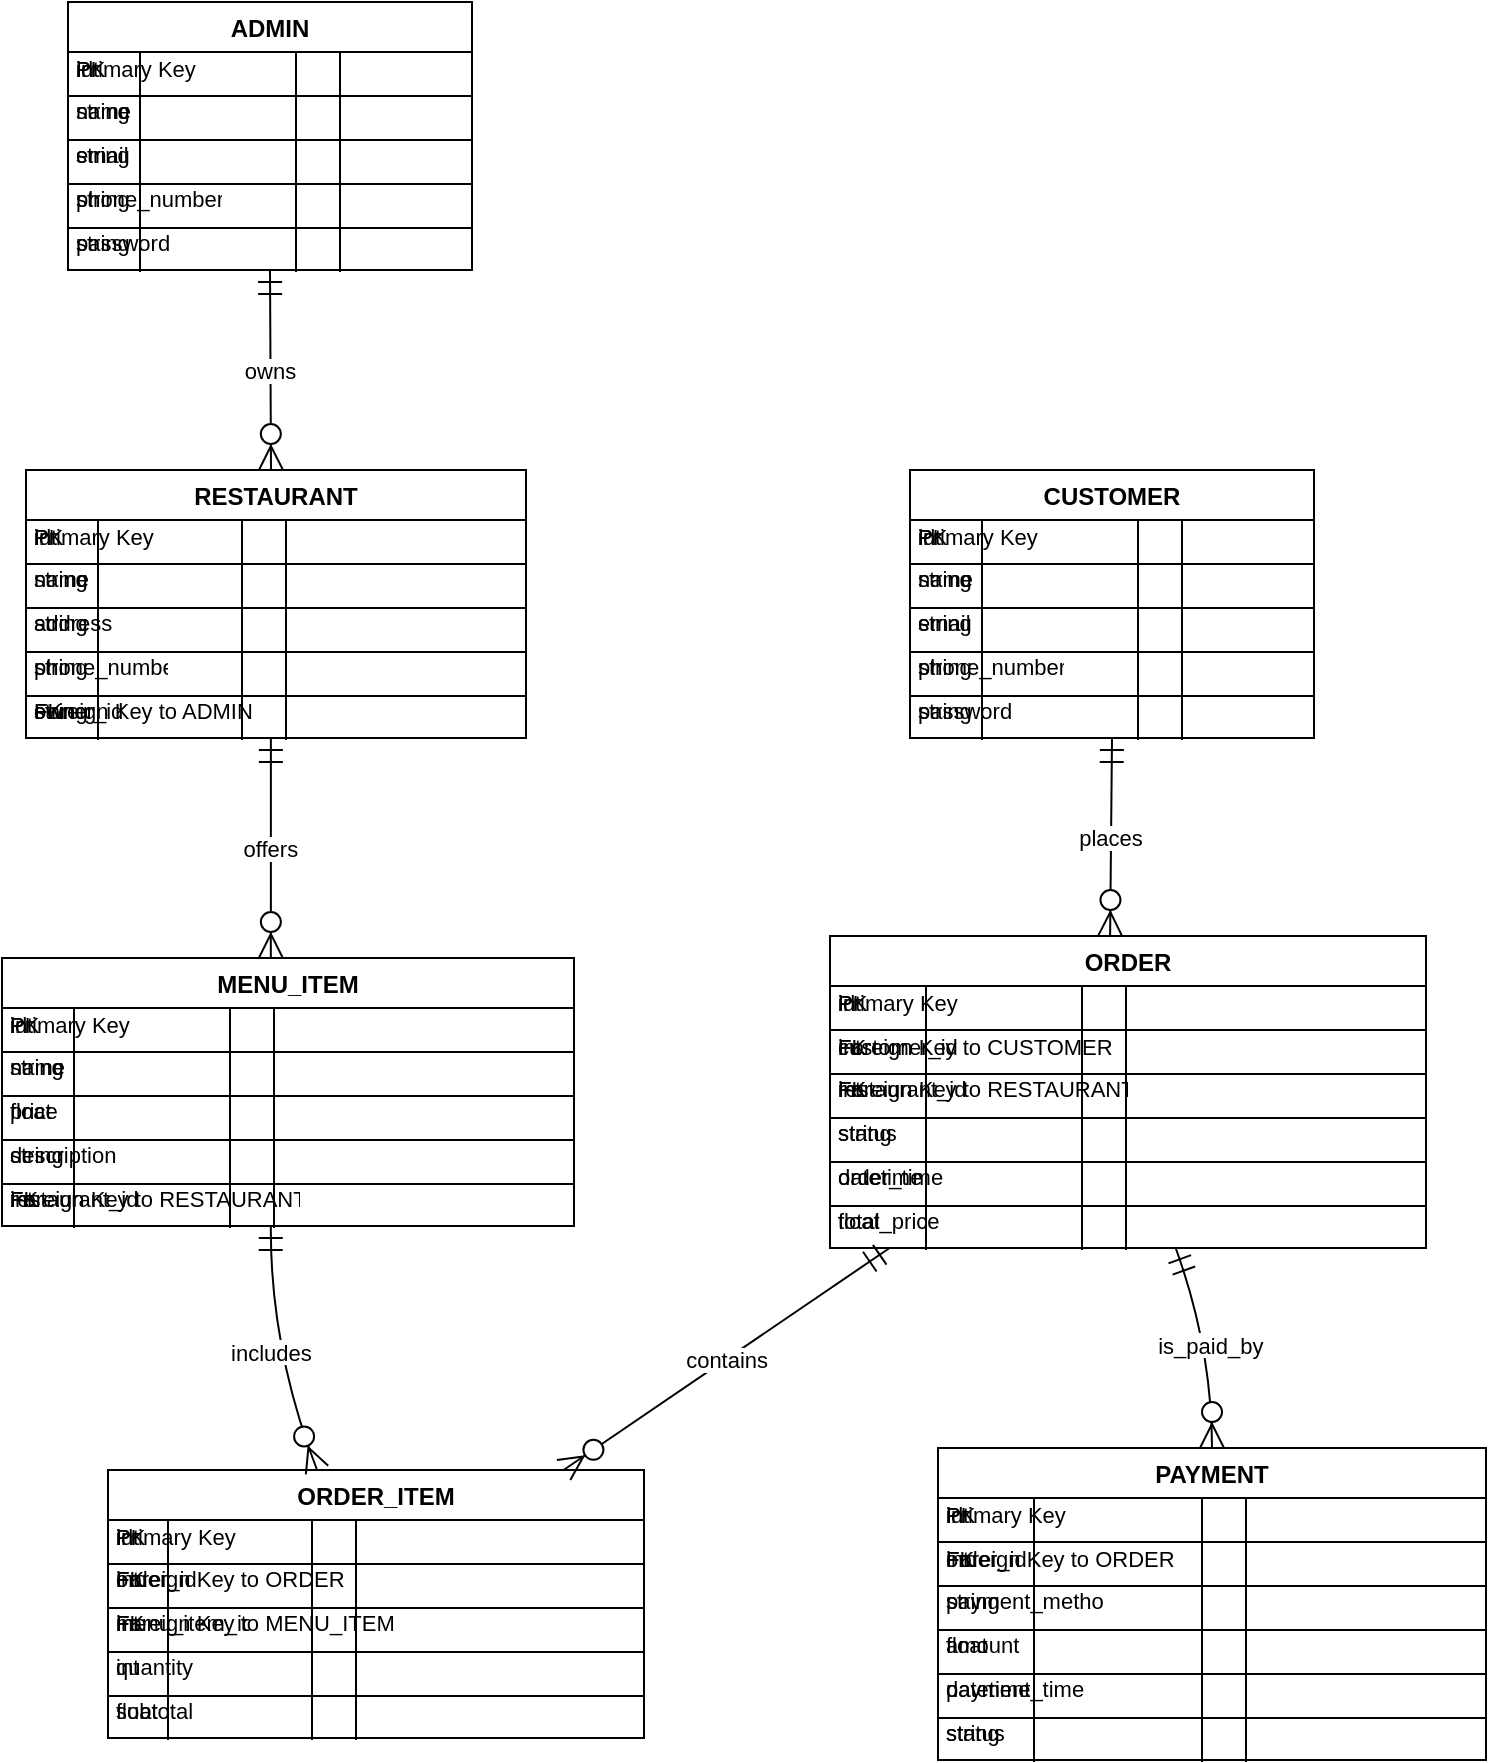 <mxfile version="26.2.14">
  <diagram name="Page-1" id="RTVuRdwf5m8hiYAIX6lu">
    <mxGraphModel>
      <root>
        <mxCell id="0" />
        <mxCell id="1" parent="0" />
        <mxCell id="2" value="CUSTOMER" style="shape=table;startSize=25;container=1;collapsible=0;childLayout=tableLayout;fixedRows=1;rowLines=1;fontStyle=1;align=center;resizeLast=1;" vertex="1" parent="1">
          <mxGeometry x="474" y="254" width="202" height="134" as="geometry" />
        </mxCell>
        <mxCell id="3" style="shape=tableRow;horizontal=0;startSize=0;swimlaneHead=0;swimlaneBody=0;fillColor=none;collapsible=0;dropTarget=0;points=[[0,0.5],[1,0.5]];portConstraint=eastwest;top=0;left=0;right=0;bottom=0;" vertex="1" parent="2">
          <mxGeometry y="22" width="202" height="22" as="geometry" />
        </mxCell>
        <mxCell id="4" value="int" style="shape=partialRectangle;connectable=0;fillColor=none;top=0;left=0;bottom=0;right=0;align=left;spacingLeft=2;overflow=hidden;fontSize=11;" vertex="1" parent="3">
          <mxGeometry width="36" height="22" as="geometry" />
        </mxCell>
        <mxCell id="5" value="id" style="shape=partialRectangle;connectable=0;fillColor=none;top=0;left=0;bottom=0;right=0;align=left;spacingLeft=2;overflow=hidden;fontSize=11;" vertex="1" parent="3">
          <mxGeometry width="78" height="22" as="geometry" />
        </mxCell>
        <mxCell id="6" value="PK" style="shape=partialRectangle;connectable=0;fillColor=none;top=0;left=0;bottom=0;right=0;align=left;spacingLeft=2;overflow=hidden;fontSize=11;" vertex="1" parent="3">
          <mxGeometry width="22" height="22" as="geometry" />
        </mxCell>
        <mxCell id="7" value="Primary Key" style="shape=partialRectangle;connectable=0;fillColor=none;top=0;left=0;bottom=0;right=0;align=left;spacingLeft=2;overflow=hidden;fontSize=11;" vertex="1" parent="3">
          <mxGeometry width="66" height="22" as="geometry" />
        </mxCell>
        <mxCell id="8" style="shape=tableRow;horizontal=0;startSize=0;swimlaneHead=0;swimlaneBody=0;fillColor=none;collapsible=0;dropTarget=0;points=[[0,0.5],[1,0.5]];portConstraint=eastwest;top=0;left=0;right=0;bottom=0;" vertex="1" parent="2">
          <mxGeometry y="43" width="202" height="22" as="geometry" />
        </mxCell>
        <mxCell id="9" value="string" style="shape=partialRectangle;connectable=0;fillColor=none;top=0;left=0;bottom=0;right=0;align=left;spacingLeft=2;overflow=hidden;fontSize=11;" vertex="1" parent="8">
          <mxGeometry width="36" height="22" as="geometry" />
        </mxCell>
        <mxCell id="10" value="name" style="shape=partialRectangle;connectable=0;fillColor=none;top=0;left=0;bottom=0;right=0;align=left;spacingLeft=2;overflow=hidden;fontSize=11;" vertex="1" parent="8">
          <mxGeometry width="78" height="22" as="geometry" />
        </mxCell>
        <mxCell id="11" value="" style="shape=partialRectangle;connectable=0;fillColor=none;top=0;left=0;bottom=0;right=0;align=left;spacingLeft=2;overflow=hidden;fontSize=11;" vertex="1" parent="8">
          <mxGeometry width="22" height="22" as="geometry" />
        </mxCell>
        <mxCell id="12" value="" style="shape=partialRectangle;connectable=0;fillColor=none;top=0;left=0;bottom=0;right=0;align=left;spacingLeft=2;overflow=hidden;fontSize=11;" vertex="1" parent="8">
          <mxGeometry width="66" height="22" as="geometry" />
        </mxCell>
        <mxCell id="13" style="shape=tableRow;horizontal=0;startSize=0;swimlaneHead=0;swimlaneBody=0;fillColor=none;collapsible=0;dropTarget=0;points=[[0,0.5],[1,0.5]];portConstraint=eastwest;top=0;left=0;right=0;bottom=0;" vertex="1" parent="2">
          <mxGeometry y="65" width="202" height="22" as="geometry" />
        </mxCell>
        <mxCell id="14" value="string" style="shape=partialRectangle;connectable=0;fillColor=none;top=0;left=0;bottom=0;right=0;align=left;spacingLeft=2;overflow=hidden;fontSize=11;" vertex="1" parent="13">
          <mxGeometry width="36" height="22" as="geometry" />
        </mxCell>
        <mxCell id="15" value="email" style="shape=partialRectangle;connectable=0;fillColor=none;top=0;left=0;bottom=0;right=0;align=left;spacingLeft=2;overflow=hidden;fontSize=11;" vertex="1" parent="13">
          <mxGeometry width="78" height="22" as="geometry" />
        </mxCell>
        <mxCell id="16" value="" style="shape=partialRectangle;connectable=0;fillColor=none;top=0;left=0;bottom=0;right=0;align=left;spacingLeft=2;overflow=hidden;fontSize=11;" vertex="1" parent="13">
          <mxGeometry width="22" height="22" as="geometry" />
        </mxCell>
        <mxCell id="17" value="" style="shape=partialRectangle;connectable=0;fillColor=none;top=0;left=0;bottom=0;right=0;align=left;spacingLeft=2;overflow=hidden;fontSize=11;" vertex="1" parent="13">
          <mxGeometry width="66" height="22" as="geometry" />
        </mxCell>
        <mxCell id="18" style="shape=tableRow;horizontal=0;startSize=0;swimlaneHead=0;swimlaneBody=0;fillColor=none;collapsible=0;dropTarget=0;points=[[0,0.5],[1,0.5]];portConstraint=eastwest;top=0;left=0;right=0;bottom=0;" vertex="1" parent="2">
          <mxGeometry y="87" width="202" height="22" as="geometry" />
        </mxCell>
        <mxCell id="19" value="string" style="shape=partialRectangle;connectable=0;fillColor=none;top=0;left=0;bottom=0;right=0;align=left;spacingLeft=2;overflow=hidden;fontSize=11;" vertex="1" parent="18">
          <mxGeometry width="36" height="22" as="geometry" />
        </mxCell>
        <mxCell id="20" value="phone_number" style="shape=partialRectangle;connectable=0;fillColor=none;top=0;left=0;bottom=0;right=0;align=left;spacingLeft=2;overflow=hidden;fontSize=11;" vertex="1" parent="18">
          <mxGeometry width="78" height="22" as="geometry" />
        </mxCell>
        <mxCell id="21" value="" style="shape=partialRectangle;connectable=0;fillColor=none;top=0;left=0;bottom=0;right=0;align=left;spacingLeft=2;overflow=hidden;fontSize=11;" vertex="1" parent="18">
          <mxGeometry width="22" height="22" as="geometry" />
        </mxCell>
        <mxCell id="22" value="" style="shape=partialRectangle;connectable=0;fillColor=none;top=0;left=0;bottom=0;right=0;align=left;spacingLeft=2;overflow=hidden;fontSize=11;" vertex="1" parent="18">
          <mxGeometry width="66" height="22" as="geometry" />
        </mxCell>
        <mxCell id="23" style="shape=tableRow;horizontal=0;startSize=0;swimlaneHead=0;swimlaneBody=0;fillColor=none;collapsible=0;dropTarget=0;points=[[0,0.5],[1,0.5]];portConstraint=eastwest;top=0;left=0;right=0;bottom=0;" vertex="1" parent="2">
          <mxGeometry y="109" width="202" height="22" as="geometry" />
        </mxCell>
        <mxCell id="24" value="string" style="shape=partialRectangle;connectable=0;fillColor=none;top=0;left=0;bottom=0;right=0;align=left;spacingLeft=2;overflow=hidden;fontSize=11;" vertex="1" parent="23">
          <mxGeometry width="36" height="22" as="geometry" />
        </mxCell>
        <mxCell id="25" value="password" style="shape=partialRectangle;connectable=0;fillColor=none;top=0;left=0;bottom=0;right=0;align=left;spacingLeft=2;overflow=hidden;fontSize=11;" vertex="1" parent="23">
          <mxGeometry width="78" height="22" as="geometry" />
        </mxCell>
        <mxCell id="26" value="" style="shape=partialRectangle;connectable=0;fillColor=none;top=0;left=0;bottom=0;right=0;align=left;spacingLeft=2;overflow=hidden;fontSize=11;" vertex="1" parent="23">
          <mxGeometry width="22" height="22" as="geometry" />
        </mxCell>
        <mxCell id="27" value="" style="shape=partialRectangle;connectable=0;fillColor=none;top=0;left=0;bottom=0;right=0;align=left;spacingLeft=2;overflow=hidden;fontSize=11;" vertex="1" parent="23">
          <mxGeometry width="66" height="22" as="geometry" />
        </mxCell>
        <mxCell id="28" value="ADMIN" style="shape=table;startSize=25;container=1;collapsible=0;childLayout=tableLayout;fixedRows=1;rowLines=1;fontStyle=1;align=center;resizeLast=1;" vertex="1" parent="1">
          <mxGeometry x="53" y="20" width="202" height="134" as="geometry" />
        </mxCell>
        <mxCell id="29" style="shape=tableRow;horizontal=0;startSize=0;swimlaneHead=0;swimlaneBody=0;fillColor=none;collapsible=0;dropTarget=0;points=[[0,0.5],[1,0.5]];portConstraint=eastwest;top=0;left=0;right=0;bottom=0;" vertex="1" parent="28">
          <mxGeometry y="22" width="202" height="22" as="geometry" />
        </mxCell>
        <mxCell id="30" value="int" style="shape=partialRectangle;connectable=0;fillColor=none;top=0;left=0;bottom=0;right=0;align=left;spacingLeft=2;overflow=hidden;fontSize=11;" vertex="1" parent="29">
          <mxGeometry width="36" height="22" as="geometry" />
        </mxCell>
        <mxCell id="31" value="id" style="shape=partialRectangle;connectable=0;fillColor=none;top=0;left=0;bottom=0;right=0;align=left;spacingLeft=2;overflow=hidden;fontSize=11;" vertex="1" parent="29">
          <mxGeometry width="78" height="22" as="geometry" />
        </mxCell>
        <mxCell id="32" value="PK" style="shape=partialRectangle;connectable=0;fillColor=none;top=0;left=0;bottom=0;right=0;align=left;spacingLeft=2;overflow=hidden;fontSize=11;" vertex="1" parent="29">
          <mxGeometry width="22" height="22" as="geometry" />
        </mxCell>
        <mxCell id="33" value="Primary Key" style="shape=partialRectangle;connectable=0;fillColor=none;top=0;left=0;bottom=0;right=0;align=left;spacingLeft=2;overflow=hidden;fontSize=11;" vertex="1" parent="29">
          <mxGeometry width="66" height="22" as="geometry" />
        </mxCell>
        <mxCell id="34" style="shape=tableRow;horizontal=0;startSize=0;swimlaneHead=0;swimlaneBody=0;fillColor=none;collapsible=0;dropTarget=0;points=[[0,0.5],[1,0.5]];portConstraint=eastwest;top=0;left=0;right=0;bottom=0;" vertex="1" parent="28">
          <mxGeometry y="43" width="202" height="22" as="geometry" />
        </mxCell>
        <mxCell id="35" value="string" style="shape=partialRectangle;connectable=0;fillColor=none;top=0;left=0;bottom=0;right=0;align=left;spacingLeft=2;overflow=hidden;fontSize=11;" vertex="1" parent="34">
          <mxGeometry width="36" height="22" as="geometry" />
        </mxCell>
        <mxCell id="36" value="name" style="shape=partialRectangle;connectable=0;fillColor=none;top=0;left=0;bottom=0;right=0;align=left;spacingLeft=2;overflow=hidden;fontSize=11;" vertex="1" parent="34">
          <mxGeometry width="78" height="22" as="geometry" />
        </mxCell>
        <mxCell id="37" value="" style="shape=partialRectangle;connectable=0;fillColor=none;top=0;left=0;bottom=0;right=0;align=left;spacingLeft=2;overflow=hidden;fontSize=11;" vertex="1" parent="34">
          <mxGeometry width="22" height="22" as="geometry" />
        </mxCell>
        <mxCell id="38" value="" style="shape=partialRectangle;connectable=0;fillColor=none;top=0;left=0;bottom=0;right=0;align=left;spacingLeft=2;overflow=hidden;fontSize=11;" vertex="1" parent="34">
          <mxGeometry width="66" height="22" as="geometry" />
        </mxCell>
        <mxCell id="39" style="shape=tableRow;horizontal=0;startSize=0;swimlaneHead=0;swimlaneBody=0;fillColor=none;collapsible=0;dropTarget=0;points=[[0,0.5],[1,0.5]];portConstraint=eastwest;top=0;left=0;right=0;bottom=0;" vertex="1" parent="28">
          <mxGeometry y="65" width="202" height="22" as="geometry" />
        </mxCell>
        <mxCell id="40" value="string" style="shape=partialRectangle;connectable=0;fillColor=none;top=0;left=0;bottom=0;right=0;align=left;spacingLeft=2;overflow=hidden;fontSize=11;" vertex="1" parent="39">
          <mxGeometry width="36" height="22" as="geometry" />
        </mxCell>
        <mxCell id="41" value="email" style="shape=partialRectangle;connectable=0;fillColor=none;top=0;left=0;bottom=0;right=0;align=left;spacingLeft=2;overflow=hidden;fontSize=11;" vertex="1" parent="39">
          <mxGeometry width="78" height="22" as="geometry" />
        </mxCell>
        <mxCell id="42" value="" style="shape=partialRectangle;connectable=0;fillColor=none;top=0;left=0;bottom=0;right=0;align=left;spacingLeft=2;overflow=hidden;fontSize=11;" vertex="1" parent="39">
          <mxGeometry width="22" height="22" as="geometry" />
        </mxCell>
        <mxCell id="43" value="" style="shape=partialRectangle;connectable=0;fillColor=none;top=0;left=0;bottom=0;right=0;align=left;spacingLeft=2;overflow=hidden;fontSize=11;" vertex="1" parent="39">
          <mxGeometry width="66" height="22" as="geometry" />
        </mxCell>
        <mxCell id="44" style="shape=tableRow;horizontal=0;startSize=0;swimlaneHead=0;swimlaneBody=0;fillColor=none;collapsible=0;dropTarget=0;points=[[0,0.5],[1,0.5]];portConstraint=eastwest;top=0;left=0;right=0;bottom=0;" vertex="1" parent="28">
          <mxGeometry y="87" width="202" height="22" as="geometry" />
        </mxCell>
        <mxCell id="45" value="string" style="shape=partialRectangle;connectable=0;fillColor=none;top=0;left=0;bottom=0;right=0;align=left;spacingLeft=2;overflow=hidden;fontSize=11;" vertex="1" parent="44">
          <mxGeometry width="36" height="22" as="geometry" />
        </mxCell>
        <mxCell id="46" value="phone_number" style="shape=partialRectangle;connectable=0;fillColor=none;top=0;left=0;bottom=0;right=0;align=left;spacingLeft=2;overflow=hidden;fontSize=11;" vertex="1" parent="44">
          <mxGeometry width="78" height="22" as="geometry" />
        </mxCell>
        <mxCell id="47" value="" style="shape=partialRectangle;connectable=0;fillColor=none;top=0;left=0;bottom=0;right=0;align=left;spacingLeft=2;overflow=hidden;fontSize=11;" vertex="1" parent="44">
          <mxGeometry width="22" height="22" as="geometry" />
        </mxCell>
        <mxCell id="48" value="" style="shape=partialRectangle;connectable=0;fillColor=none;top=0;left=0;bottom=0;right=0;align=left;spacingLeft=2;overflow=hidden;fontSize=11;" vertex="1" parent="44">
          <mxGeometry width="66" height="22" as="geometry" />
        </mxCell>
        <mxCell id="49" style="shape=tableRow;horizontal=0;startSize=0;swimlaneHead=0;swimlaneBody=0;fillColor=none;collapsible=0;dropTarget=0;points=[[0,0.5],[1,0.5]];portConstraint=eastwest;top=0;left=0;right=0;bottom=0;" vertex="1" parent="28">
          <mxGeometry y="109" width="202" height="22" as="geometry" />
        </mxCell>
        <mxCell id="50" value="string" style="shape=partialRectangle;connectable=0;fillColor=none;top=0;left=0;bottom=0;right=0;align=left;spacingLeft=2;overflow=hidden;fontSize=11;" vertex="1" parent="49">
          <mxGeometry width="36" height="22" as="geometry" />
        </mxCell>
        <mxCell id="51" value="password" style="shape=partialRectangle;connectable=0;fillColor=none;top=0;left=0;bottom=0;right=0;align=left;spacingLeft=2;overflow=hidden;fontSize=11;" vertex="1" parent="49">
          <mxGeometry width="78" height="22" as="geometry" />
        </mxCell>
        <mxCell id="52" value="" style="shape=partialRectangle;connectable=0;fillColor=none;top=0;left=0;bottom=0;right=0;align=left;spacingLeft=2;overflow=hidden;fontSize=11;" vertex="1" parent="49">
          <mxGeometry width="22" height="22" as="geometry" />
        </mxCell>
        <mxCell id="53" value="" style="shape=partialRectangle;connectable=0;fillColor=none;top=0;left=0;bottom=0;right=0;align=left;spacingLeft=2;overflow=hidden;fontSize=11;" vertex="1" parent="49">
          <mxGeometry width="66" height="22" as="geometry" />
        </mxCell>
        <mxCell id="54" value="RESTAURANT" style="shape=table;startSize=25;container=1;collapsible=0;childLayout=tableLayout;fixedRows=1;rowLines=1;fontStyle=1;align=center;resizeLast=1;" vertex="1" parent="1">
          <mxGeometry x="32" y="254" width="250" height="134" as="geometry" />
        </mxCell>
        <mxCell id="55" style="shape=tableRow;horizontal=0;startSize=0;swimlaneHead=0;swimlaneBody=0;fillColor=none;collapsible=0;dropTarget=0;points=[[0,0.5],[1,0.5]];portConstraint=eastwest;top=0;left=0;right=0;bottom=0;" vertex="1" parent="54">
          <mxGeometry y="22" width="244" height="22" as="geometry" />
        </mxCell>
        <mxCell id="56" value="int" style="shape=partialRectangle;connectable=0;fillColor=none;top=0;left=0;bottom=0;right=0;align=left;spacingLeft=2;overflow=hidden;fontSize=11;" vertex="1" parent="55">
          <mxGeometry width="36" height="22" as="geometry" />
        </mxCell>
        <mxCell id="57" value="id" style="shape=partialRectangle;connectable=0;fillColor=none;top=0;left=0;bottom=0;right=0;align=left;spacingLeft=2;overflow=hidden;fontSize=11;" vertex="1" parent="55">
          <mxGeometry width="72" height="22" as="geometry" />
        </mxCell>
        <mxCell id="58" value="PK" style="shape=partialRectangle;connectable=0;fillColor=none;top=0;left=0;bottom=0;right=0;align=left;spacingLeft=2;overflow=hidden;fontSize=11;" vertex="1" parent="55">
          <mxGeometry width="22" height="22" as="geometry" />
        </mxCell>
        <mxCell id="59" value="Primary Key" style="shape=partialRectangle;connectable=0;fillColor=none;top=0;left=0;bottom=0;right=0;align=left;spacingLeft=2;overflow=hidden;fontSize=11;" vertex="1" parent="55">
          <mxGeometry width="120" height="22" as="geometry" />
        </mxCell>
        <mxCell id="60" style="shape=tableRow;horizontal=0;startSize=0;swimlaneHead=0;swimlaneBody=0;fillColor=none;collapsible=0;dropTarget=0;points=[[0,0.5],[1,0.5]];portConstraint=eastwest;top=0;left=0;right=0;bottom=0;" vertex="1" parent="54">
          <mxGeometry y="43" width="244" height="22" as="geometry" />
        </mxCell>
        <mxCell id="61" value="string" style="shape=partialRectangle;connectable=0;fillColor=none;top=0;left=0;bottom=0;right=0;align=left;spacingLeft=2;overflow=hidden;fontSize=11;" vertex="1" parent="60">
          <mxGeometry width="36" height="22" as="geometry" />
        </mxCell>
        <mxCell id="62" value="name" style="shape=partialRectangle;connectable=0;fillColor=none;top=0;left=0;bottom=0;right=0;align=left;spacingLeft=2;overflow=hidden;fontSize=11;" vertex="1" parent="60">
          <mxGeometry width="72" height="22" as="geometry" />
        </mxCell>
        <mxCell id="63" value="" style="shape=partialRectangle;connectable=0;fillColor=none;top=0;left=0;bottom=0;right=0;align=left;spacingLeft=2;overflow=hidden;fontSize=11;" vertex="1" parent="60">
          <mxGeometry width="22" height="22" as="geometry" />
        </mxCell>
        <mxCell id="64" value="" style="shape=partialRectangle;connectable=0;fillColor=none;top=0;left=0;bottom=0;right=0;align=left;spacingLeft=2;overflow=hidden;fontSize=11;" vertex="1" parent="60">
          <mxGeometry width="120" height="22" as="geometry" />
        </mxCell>
        <mxCell id="65" style="shape=tableRow;horizontal=0;startSize=0;swimlaneHead=0;swimlaneBody=0;fillColor=none;collapsible=0;dropTarget=0;points=[[0,0.5],[1,0.5]];portConstraint=eastwest;top=0;left=0;right=0;bottom=0;" vertex="1" parent="54">
          <mxGeometry y="65" width="244" height="22" as="geometry" />
        </mxCell>
        <mxCell id="66" value="string" style="shape=partialRectangle;connectable=0;fillColor=none;top=0;left=0;bottom=0;right=0;align=left;spacingLeft=2;overflow=hidden;fontSize=11;" vertex="1" parent="65">
          <mxGeometry width="36" height="22" as="geometry" />
        </mxCell>
        <mxCell id="67" value="address" style="shape=partialRectangle;connectable=0;fillColor=none;top=0;left=0;bottom=0;right=0;align=left;spacingLeft=2;overflow=hidden;fontSize=11;" vertex="1" parent="65">
          <mxGeometry width="72" height="22" as="geometry" />
        </mxCell>
        <mxCell id="68" value="" style="shape=partialRectangle;connectable=0;fillColor=none;top=0;left=0;bottom=0;right=0;align=left;spacingLeft=2;overflow=hidden;fontSize=11;" vertex="1" parent="65">
          <mxGeometry width="22" height="22" as="geometry" />
        </mxCell>
        <mxCell id="69" value="" style="shape=partialRectangle;connectable=0;fillColor=none;top=0;left=0;bottom=0;right=0;align=left;spacingLeft=2;overflow=hidden;fontSize=11;" vertex="1" parent="65">
          <mxGeometry width="120" height="22" as="geometry" />
        </mxCell>
        <mxCell id="70" style="shape=tableRow;horizontal=0;startSize=0;swimlaneHead=0;swimlaneBody=0;fillColor=none;collapsible=0;dropTarget=0;points=[[0,0.5],[1,0.5]];portConstraint=eastwest;top=0;left=0;right=0;bottom=0;" vertex="1" parent="54">
          <mxGeometry y="87" width="244" height="22" as="geometry" />
        </mxCell>
        <mxCell id="71" value="string" style="shape=partialRectangle;connectable=0;fillColor=none;top=0;left=0;bottom=0;right=0;align=left;spacingLeft=2;overflow=hidden;fontSize=11;" vertex="1" parent="70">
          <mxGeometry width="36" height="22" as="geometry" />
        </mxCell>
        <mxCell id="72" value="phone_number" style="shape=partialRectangle;connectable=0;fillColor=none;top=0;left=0;bottom=0;right=0;align=left;spacingLeft=2;overflow=hidden;fontSize=11;" vertex="1" parent="70">
          <mxGeometry width="72" height="22" as="geometry" />
        </mxCell>
        <mxCell id="73" value="" style="shape=partialRectangle;connectable=0;fillColor=none;top=0;left=0;bottom=0;right=0;align=left;spacingLeft=2;overflow=hidden;fontSize=11;" vertex="1" parent="70">
          <mxGeometry width="22" height="22" as="geometry" />
        </mxCell>
        <mxCell id="74" value="" style="shape=partialRectangle;connectable=0;fillColor=none;top=0;left=0;bottom=0;right=0;align=left;spacingLeft=2;overflow=hidden;fontSize=11;" vertex="1" parent="70">
          <mxGeometry width="120" height="22" as="geometry" />
        </mxCell>
        <mxCell id="75" style="shape=tableRow;horizontal=0;startSize=0;swimlaneHead=0;swimlaneBody=0;fillColor=none;collapsible=0;dropTarget=0;points=[[0,0.5],[1,0.5]];portConstraint=eastwest;top=0;left=0;right=0;bottom=0;" vertex="1" parent="54">
          <mxGeometry y="109" width="244" height="22" as="geometry" />
        </mxCell>
        <mxCell id="76" value="string" style="shape=partialRectangle;connectable=0;fillColor=none;top=0;left=0;bottom=0;right=0;align=left;spacingLeft=2;overflow=hidden;fontSize=11;" vertex="1" parent="75">
          <mxGeometry width="36" height="22" as="geometry" />
        </mxCell>
        <mxCell id="77" value="owner_id" style="shape=partialRectangle;connectable=0;fillColor=none;top=0;left=0;bottom=0;right=0;align=left;spacingLeft=2;overflow=hidden;fontSize=11;" vertex="1" parent="75">
          <mxGeometry width="72" height="22" as="geometry" />
        </mxCell>
        <mxCell id="78" value="FK" style="shape=partialRectangle;connectable=0;fillColor=none;top=0;left=0;bottom=0;right=0;align=left;spacingLeft=2;overflow=hidden;fontSize=11;" vertex="1" parent="75">
          <mxGeometry width="22" height="22" as="geometry" />
        </mxCell>
        <mxCell id="79" value="Foreign Key to ADMIN" style="shape=partialRectangle;connectable=0;fillColor=none;top=0;left=0;bottom=0;right=0;align=left;spacingLeft=2;overflow=hidden;fontSize=11;" vertex="1" parent="75">
          <mxGeometry width="120" height="22" as="geometry" />
        </mxCell>
        <mxCell id="80" value="MENU_ITEM" style="shape=table;startSize=25;container=1;collapsible=0;childLayout=tableLayout;fixedRows=1;rowLines=1;fontStyle=1;align=center;resizeLast=1;" vertex="1" parent="1">
          <mxGeometry x="20" y="498" width="286" height="134" as="geometry" />
        </mxCell>
        <mxCell id="81" style="shape=tableRow;horizontal=0;startSize=0;swimlaneHead=0;swimlaneBody=0;fillColor=none;collapsible=0;dropTarget=0;points=[[0,0.5],[1,0.5]];portConstraint=eastwest;top=0;left=0;right=0;bottom=0;" vertex="1" parent="80">
          <mxGeometry y="22" width="267" height="22" as="geometry" />
        </mxCell>
        <mxCell id="82" value="int" style="shape=partialRectangle;connectable=0;fillColor=none;top=0;left=0;bottom=0;right=0;align=left;spacingLeft=2;overflow=hidden;fontSize=11;" vertex="1" parent="81">
          <mxGeometry width="36" height="22" as="geometry" />
        </mxCell>
        <mxCell id="83" value="id" style="shape=partialRectangle;connectable=0;fillColor=none;top=0;left=0;bottom=0;right=0;align=left;spacingLeft=2;overflow=hidden;fontSize=11;" vertex="1" parent="81">
          <mxGeometry width="78" height="22" as="geometry" />
        </mxCell>
        <mxCell id="84" value="PK" style="shape=partialRectangle;connectable=0;fillColor=none;top=0;left=0;bottom=0;right=0;align=left;spacingLeft=2;overflow=hidden;fontSize=11;" vertex="1" parent="81">
          <mxGeometry width="22" height="22" as="geometry" />
        </mxCell>
        <mxCell id="85" value="Primary Key" style="shape=partialRectangle;connectable=0;fillColor=none;top=0;left=0;bottom=0;right=0;align=left;spacingLeft=2;overflow=hidden;fontSize=11;" vertex="1" parent="81">
          <mxGeometry width="150" height="22" as="geometry" />
        </mxCell>
        <mxCell id="86" style="shape=tableRow;horizontal=0;startSize=0;swimlaneHead=0;swimlaneBody=0;fillColor=none;collapsible=0;dropTarget=0;points=[[0,0.5],[1,0.5]];portConstraint=eastwest;top=0;left=0;right=0;bottom=0;" vertex="1" parent="80">
          <mxGeometry y="43" width="267" height="22" as="geometry" />
        </mxCell>
        <mxCell id="87" value="string" style="shape=partialRectangle;connectable=0;fillColor=none;top=0;left=0;bottom=0;right=0;align=left;spacingLeft=2;overflow=hidden;fontSize=11;" vertex="1" parent="86">
          <mxGeometry width="36" height="22" as="geometry" />
        </mxCell>
        <mxCell id="88" value="name" style="shape=partialRectangle;connectable=0;fillColor=none;top=0;left=0;bottom=0;right=0;align=left;spacingLeft=2;overflow=hidden;fontSize=11;" vertex="1" parent="86">
          <mxGeometry width="78" height="22" as="geometry" />
        </mxCell>
        <mxCell id="89" value="" style="shape=partialRectangle;connectable=0;fillColor=none;top=0;left=0;bottom=0;right=0;align=left;spacingLeft=2;overflow=hidden;fontSize=11;" vertex="1" parent="86">
          <mxGeometry width="22" height="22" as="geometry" />
        </mxCell>
        <mxCell id="90" value="" style="shape=partialRectangle;connectable=0;fillColor=none;top=0;left=0;bottom=0;right=0;align=left;spacingLeft=2;overflow=hidden;fontSize=11;" vertex="1" parent="86">
          <mxGeometry width="150" height="22" as="geometry" />
        </mxCell>
        <mxCell id="91" style="shape=tableRow;horizontal=0;startSize=0;swimlaneHead=0;swimlaneBody=0;fillColor=none;collapsible=0;dropTarget=0;points=[[0,0.5],[1,0.5]];portConstraint=eastwest;top=0;left=0;right=0;bottom=0;" vertex="1" parent="80">
          <mxGeometry y="65" width="267" height="22" as="geometry" />
        </mxCell>
        <mxCell id="92" value="float" style="shape=partialRectangle;connectable=0;fillColor=none;top=0;left=0;bottom=0;right=0;align=left;spacingLeft=2;overflow=hidden;fontSize=11;" vertex="1" parent="91">
          <mxGeometry width="36" height="22" as="geometry" />
        </mxCell>
        <mxCell id="93" value="price" style="shape=partialRectangle;connectable=0;fillColor=none;top=0;left=0;bottom=0;right=0;align=left;spacingLeft=2;overflow=hidden;fontSize=11;" vertex="1" parent="91">
          <mxGeometry width="78" height="22" as="geometry" />
        </mxCell>
        <mxCell id="94" value="" style="shape=partialRectangle;connectable=0;fillColor=none;top=0;left=0;bottom=0;right=0;align=left;spacingLeft=2;overflow=hidden;fontSize=11;" vertex="1" parent="91">
          <mxGeometry width="22" height="22" as="geometry" />
        </mxCell>
        <mxCell id="95" value="" style="shape=partialRectangle;connectable=0;fillColor=none;top=0;left=0;bottom=0;right=0;align=left;spacingLeft=2;overflow=hidden;fontSize=11;" vertex="1" parent="91">
          <mxGeometry width="150" height="22" as="geometry" />
        </mxCell>
        <mxCell id="96" style="shape=tableRow;horizontal=0;startSize=0;swimlaneHead=0;swimlaneBody=0;fillColor=none;collapsible=0;dropTarget=0;points=[[0,0.5],[1,0.5]];portConstraint=eastwest;top=0;left=0;right=0;bottom=0;" vertex="1" parent="80">
          <mxGeometry y="87" width="267" height="22" as="geometry" />
        </mxCell>
        <mxCell id="97" value="string" style="shape=partialRectangle;connectable=0;fillColor=none;top=0;left=0;bottom=0;right=0;align=left;spacingLeft=2;overflow=hidden;fontSize=11;" vertex="1" parent="96">
          <mxGeometry width="36" height="22" as="geometry" />
        </mxCell>
        <mxCell id="98" value="description" style="shape=partialRectangle;connectable=0;fillColor=none;top=0;left=0;bottom=0;right=0;align=left;spacingLeft=2;overflow=hidden;fontSize=11;" vertex="1" parent="96">
          <mxGeometry width="78" height="22" as="geometry" />
        </mxCell>
        <mxCell id="99" value="" style="shape=partialRectangle;connectable=0;fillColor=none;top=0;left=0;bottom=0;right=0;align=left;spacingLeft=2;overflow=hidden;fontSize=11;" vertex="1" parent="96">
          <mxGeometry width="22" height="22" as="geometry" />
        </mxCell>
        <mxCell id="100" value="" style="shape=partialRectangle;connectable=0;fillColor=none;top=0;left=0;bottom=0;right=0;align=left;spacingLeft=2;overflow=hidden;fontSize=11;" vertex="1" parent="96">
          <mxGeometry width="150" height="22" as="geometry" />
        </mxCell>
        <mxCell id="101" style="shape=tableRow;horizontal=0;startSize=0;swimlaneHead=0;swimlaneBody=0;fillColor=none;collapsible=0;dropTarget=0;points=[[0,0.5],[1,0.5]];portConstraint=eastwest;top=0;left=0;right=0;bottom=0;" vertex="1" parent="80">
          <mxGeometry y="109" width="267" height="22" as="geometry" />
        </mxCell>
        <mxCell id="102" value="int" style="shape=partialRectangle;connectable=0;fillColor=none;top=0;left=0;bottom=0;right=0;align=left;spacingLeft=2;overflow=hidden;fontSize=11;" vertex="1" parent="101">
          <mxGeometry width="36" height="22" as="geometry" />
        </mxCell>
        <mxCell id="103" value="restaurant_id" style="shape=partialRectangle;connectable=0;fillColor=none;top=0;left=0;bottom=0;right=0;align=left;spacingLeft=2;overflow=hidden;fontSize=11;" vertex="1" parent="101">
          <mxGeometry width="78" height="22" as="geometry" />
        </mxCell>
        <mxCell id="104" value="FK" style="shape=partialRectangle;connectable=0;fillColor=none;top=0;left=0;bottom=0;right=0;align=left;spacingLeft=2;overflow=hidden;fontSize=11;" vertex="1" parent="101">
          <mxGeometry width="22" height="22" as="geometry" />
        </mxCell>
        <mxCell id="105" value="Foreign Key to RESTAURANT" style="shape=partialRectangle;connectable=0;fillColor=none;top=0;left=0;bottom=0;right=0;align=left;spacingLeft=2;overflow=hidden;fontSize=11;" vertex="1" parent="101">
          <mxGeometry width="150" height="22" as="geometry" />
        </mxCell>
        <mxCell id="106" value="ORDER" style="shape=table;startSize=25;container=1;collapsible=0;childLayout=tableLayout;fixedRows=1;rowLines=1;fontStyle=1;align=center;resizeLast=1;" vertex="1" parent="1">
          <mxGeometry x="434" y="487" width="298" height="156" as="geometry" />
        </mxCell>
        <mxCell id="107" style="shape=tableRow;horizontal=0;startSize=0;swimlaneHead=0;swimlaneBody=0;fillColor=none;collapsible=0;dropTarget=0;points=[[0,0.5],[1,0.5]];portConstraint=eastwest;top=0;left=0;right=0;bottom=0;" vertex="1" parent="106">
          <mxGeometry y="22" width="283" height="22" as="geometry" />
        </mxCell>
        <mxCell id="108" value="int" style="shape=partialRectangle;connectable=0;fillColor=none;top=0;left=0;bottom=0;right=0;align=left;spacingLeft=2;overflow=hidden;fontSize=11;" vertex="1" parent="107">
          <mxGeometry width="48" height="22" as="geometry" />
        </mxCell>
        <mxCell id="109" value="id" style="shape=partialRectangle;connectable=0;fillColor=none;top=0;left=0;bottom=0;right=0;align=left;spacingLeft=2;overflow=hidden;fontSize=11;" vertex="1" parent="107">
          <mxGeometry width="78" height="22" as="geometry" />
        </mxCell>
        <mxCell id="110" value="PK" style="shape=partialRectangle;connectable=0;fillColor=none;top=0;left=0;bottom=0;right=0;align=left;spacingLeft=2;overflow=hidden;fontSize=11;" vertex="1" parent="107">
          <mxGeometry width="22" height="22" as="geometry" />
        </mxCell>
        <mxCell id="111" value="Primary Key" style="shape=partialRectangle;connectable=0;fillColor=none;top=0;left=0;bottom=0;right=0;align=left;spacingLeft=2;overflow=hidden;fontSize=11;" vertex="1" parent="107">
          <mxGeometry width="150" height="22" as="geometry" />
        </mxCell>
        <mxCell id="112" style="shape=tableRow;horizontal=0;startSize=0;swimlaneHead=0;swimlaneBody=0;fillColor=none;collapsible=0;dropTarget=0;points=[[0,0.5],[1,0.5]];portConstraint=eastwest;top=0;left=0;right=0;bottom=0;" vertex="1" parent="106">
          <mxGeometry y="44" width="283" height="22" as="geometry" />
        </mxCell>
        <mxCell id="113" value="int" style="shape=partialRectangle;connectable=0;fillColor=none;top=0;left=0;bottom=0;right=0;align=left;spacingLeft=2;overflow=hidden;fontSize=11;" vertex="1" parent="112">
          <mxGeometry width="48" height="22" as="geometry" />
        </mxCell>
        <mxCell id="114" value="customer_id" style="shape=partialRectangle;connectable=0;fillColor=none;top=0;left=0;bottom=0;right=0;align=left;spacingLeft=2;overflow=hidden;fontSize=11;" vertex="1" parent="112">
          <mxGeometry width="78" height="22" as="geometry" />
        </mxCell>
        <mxCell id="115" value="FK" style="shape=partialRectangle;connectable=0;fillColor=none;top=0;left=0;bottom=0;right=0;align=left;spacingLeft=2;overflow=hidden;fontSize=11;" vertex="1" parent="112">
          <mxGeometry width="22" height="22" as="geometry" />
        </mxCell>
        <mxCell id="116" value="Foreign Key to CUSTOMER" style="shape=partialRectangle;connectable=0;fillColor=none;top=0;left=0;bottom=0;right=0;align=left;spacingLeft=2;overflow=hidden;fontSize=11;" vertex="1" parent="112">
          <mxGeometry width="150" height="22" as="geometry" />
        </mxCell>
        <mxCell id="117" style="shape=tableRow;horizontal=0;startSize=0;swimlaneHead=0;swimlaneBody=0;fillColor=none;collapsible=0;dropTarget=0;points=[[0,0.5],[1,0.5]];portConstraint=eastwest;top=0;left=0;right=0;bottom=0;" vertex="1" parent="106">
          <mxGeometry y="65" width="283" height="22" as="geometry" />
        </mxCell>
        <mxCell id="118" value="int" style="shape=partialRectangle;connectable=0;fillColor=none;top=0;left=0;bottom=0;right=0;align=left;spacingLeft=2;overflow=hidden;fontSize=11;" vertex="1" parent="117">
          <mxGeometry width="48" height="22" as="geometry" />
        </mxCell>
        <mxCell id="119" value="restaurant_id" style="shape=partialRectangle;connectable=0;fillColor=none;top=0;left=0;bottom=0;right=0;align=left;spacingLeft=2;overflow=hidden;fontSize=11;" vertex="1" parent="117">
          <mxGeometry width="78" height="22" as="geometry" />
        </mxCell>
        <mxCell id="120" value="FK" style="shape=partialRectangle;connectable=0;fillColor=none;top=0;left=0;bottom=0;right=0;align=left;spacingLeft=2;overflow=hidden;fontSize=11;" vertex="1" parent="117">
          <mxGeometry width="22" height="22" as="geometry" />
        </mxCell>
        <mxCell id="121" value="Foreign Key to RESTAURANT" style="shape=partialRectangle;connectable=0;fillColor=none;top=0;left=0;bottom=0;right=0;align=left;spacingLeft=2;overflow=hidden;fontSize=11;" vertex="1" parent="117">
          <mxGeometry width="150" height="22" as="geometry" />
        </mxCell>
        <mxCell id="122" style="shape=tableRow;horizontal=0;startSize=0;swimlaneHead=0;swimlaneBody=0;fillColor=none;collapsible=0;dropTarget=0;points=[[0,0.5],[1,0.5]];portConstraint=eastwest;top=0;left=0;right=0;bottom=0;" vertex="1" parent="106">
          <mxGeometry y="87" width="283" height="22" as="geometry" />
        </mxCell>
        <mxCell id="123" value="string" style="shape=partialRectangle;connectable=0;fillColor=none;top=0;left=0;bottom=0;right=0;align=left;spacingLeft=2;overflow=hidden;fontSize=11;" vertex="1" parent="122">
          <mxGeometry width="48" height="22" as="geometry" />
        </mxCell>
        <mxCell id="124" value="status" style="shape=partialRectangle;connectable=0;fillColor=none;top=0;left=0;bottom=0;right=0;align=left;spacingLeft=2;overflow=hidden;fontSize=11;" vertex="1" parent="122">
          <mxGeometry width="78" height="22" as="geometry" />
        </mxCell>
        <mxCell id="125" value="" style="shape=partialRectangle;connectable=0;fillColor=none;top=0;left=0;bottom=0;right=0;align=left;spacingLeft=2;overflow=hidden;fontSize=11;" vertex="1" parent="122">
          <mxGeometry width="22" height="22" as="geometry" />
        </mxCell>
        <mxCell id="126" value="" style="shape=partialRectangle;connectable=0;fillColor=none;top=0;left=0;bottom=0;right=0;align=left;spacingLeft=2;overflow=hidden;fontSize=11;" vertex="1" parent="122">
          <mxGeometry width="150" height="22" as="geometry" />
        </mxCell>
        <mxCell id="127" style="shape=tableRow;horizontal=0;startSize=0;swimlaneHead=0;swimlaneBody=0;fillColor=none;collapsible=0;dropTarget=0;points=[[0,0.5],[1,0.5]];portConstraint=eastwest;top=0;left=0;right=0;bottom=0;" vertex="1" parent="106">
          <mxGeometry y="109" width="283" height="22" as="geometry" />
        </mxCell>
        <mxCell id="128" value="datetime" style="shape=partialRectangle;connectable=0;fillColor=none;top=0;left=0;bottom=0;right=0;align=left;spacingLeft=2;overflow=hidden;fontSize=11;" vertex="1" parent="127">
          <mxGeometry width="48" height="22" as="geometry" />
        </mxCell>
        <mxCell id="129" value="order_time" style="shape=partialRectangle;connectable=0;fillColor=none;top=0;left=0;bottom=0;right=0;align=left;spacingLeft=2;overflow=hidden;fontSize=11;" vertex="1" parent="127">
          <mxGeometry width="78" height="22" as="geometry" />
        </mxCell>
        <mxCell id="130" value="" style="shape=partialRectangle;connectable=0;fillColor=none;top=0;left=0;bottom=0;right=0;align=left;spacingLeft=2;overflow=hidden;fontSize=11;" vertex="1" parent="127">
          <mxGeometry width="22" height="22" as="geometry" />
        </mxCell>
        <mxCell id="131" value="" style="shape=partialRectangle;connectable=0;fillColor=none;top=0;left=0;bottom=0;right=0;align=left;spacingLeft=2;overflow=hidden;fontSize=11;" vertex="1" parent="127">
          <mxGeometry width="150" height="22" as="geometry" />
        </mxCell>
        <mxCell id="132" style="shape=tableRow;horizontal=0;startSize=0;swimlaneHead=0;swimlaneBody=0;fillColor=none;collapsible=0;dropTarget=0;points=[[0,0.5],[1,0.5]];portConstraint=eastwest;top=0;left=0;right=0;bottom=0;" vertex="1" parent="106">
          <mxGeometry y="131" width="283" height="22" as="geometry" />
        </mxCell>
        <mxCell id="133" value="float" style="shape=partialRectangle;connectable=0;fillColor=none;top=0;left=0;bottom=0;right=0;align=left;spacingLeft=2;overflow=hidden;fontSize=11;" vertex="1" parent="132">
          <mxGeometry width="48" height="22" as="geometry" />
        </mxCell>
        <mxCell id="134" value="total_price" style="shape=partialRectangle;connectable=0;fillColor=none;top=0;left=0;bottom=0;right=0;align=left;spacingLeft=2;overflow=hidden;fontSize=11;" vertex="1" parent="132">
          <mxGeometry width="78" height="22" as="geometry" />
        </mxCell>
        <mxCell id="135" value="" style="shape=partialRectangle;connectable=0;fillColor=none;top=0;left=0;bottom=0;right=0;align=left;spacingLeft=2;overflow=hidden;fontSize=11;" vertex="1" parent="132">
          <mxGeometry width="22" height="22" as="geometry" />
        </mxCell>
        <mxCell id="136" value="" style="shape=partialRectangle;connectable=0;fillColor=none;top=0;left=0;bottom=0;right=0;align=left;spacingLeft=2;overflow=hidden;fontSize=11;" vertex="1" parent="132">
          <mxGeometry width="150" height="22" as="geometry" />
        </mxCell>
        <mxCell id="137" value="ORDER_ITEM" style="shape=table;startSize=25;container=1;collapsible=0;childLayout=tableLayout;fixedRows=1;rowLines=1;fontStyle=1;align=center;resizeLast=1;" vertex="1" parent="1">
          <mxGeometry x="73" y="754" width="268" height="134" as="geometry" />
        </mxCell>
        <mxCell id="138" style="shape=tableRow;horizontal=0;startSize=0;swimlaneHead=0;swimlaneBody=0;fillColor=none;collapsible=0;dropTarget=0;points=[[0,0.5],[1,0.5]];portConstraint=eastwest;top=0;left=0;right=0;bottom=0;" vertex="1" parent="137">
          <mxGeometry y="22" width="262" height="22" as="geometry" />
        </mxCell>
        <mxCell id="139" value="int" style="shape=partialRectangle;connectable=0;fillColor=none;top=0;left=0;bottom=0;right=0;align=left;spacingLeft=2;overflow=hidden;fontSize=11;" vertex="1" parent="138">
          <mxGeometry width="30" height="22" as="geometry" />
        </mxCell>
        <mxCell id="140" value="id" style="shape=partialRectangle;connectable=0;fillColor=none;top=0;left=0;bottom=0;right=0;align=left;spacingLeft=2;overflow=hidden;fontSize=11;" vertex="1" parent="138">
          <mxGeometry width="72" height="22" as="geometry" />
        </mxCell>
        <mxCell id="141" value="PK" style="shape=partialRectangle;connectable=0;fillColor=none;top=0;left=0;bottom=0;right=0;align=left;spacingLeft=2;overflow=hidden;fontSize=11;" vertex="1" parent="138">
          <mxGeometry width="22" height="22" as="geometry" />
        </mxCell>
        <mxCell id="142" value="Primary Key" style="shape=partialRectangle;connectable=0;fillColor=none;top=0;left=0;bottom=0;right=0;align=left;spacingLeft=2;overflow=hidden;fontSize=11;" vertex="1" parent="138">
          <mxGeometry width="144" height="22" as="geometry" />
        </mxCell>
        <mxCell id="143" style="shape=tableRow;horizontal=0;startSize=0;swimlaneHead=0;swimlaneBody=0;fillColor=none;collapsible=0;dropTarget=0;points=[[0,0.5],[1,0.5]];portConstraint=eastwest;top=0;left=0;right=0;bottom=0;" vertex="1" parent="137">
          <mxGeometry y="43" width="262" height="22" as="geometry" />
        </mxCell>
        <mxCell id="144" value="int" style="shape=partialRectangle;connectable=0;fillColor=none;top=0;left=0;bottom=0;right=0;align=left;spacingLeft=2;overflow=hidden;fontSize=11;" vertex="1" parent="143">
          <mxGeometry width="30" height="22" as="geometry" />
        </mxCell>
        <mxCell id="145" value="order_id" style="shape=partialRectangle;connectable=0;fillColor=none;top=0;left=0;bottom=0;right=0;align=left;spacingLeft=2;overflow=hidden;fontSize=11;" vertex="1" parent="143">
          <mxGeometry width="72" height="22" as="geometry" />
        </mxCell>
        <mxCell id="146" value="FK" style="shape=partialRectangle;connectable=0;fillColor=none;top=0;left=0;bottom=0;right=0;align=left;spacingLeft=2;overflow=hidden;fontSize=11;" vertex="1" parent="143">
          <mxGeometry width="22" height="22" as="geometry" />
        </mxCell>
        <mxCell id="147" value="Foreign Key to ORDER" style="shape=partialRectangle;connectable=0;fillColor=none;top=0;left=0;bottom=0;right=0;align=left;spacingLeft=2;overflow=hidden;fontSize=11;" vertex="1" parent="143">
          <mxGeometry width="144" height="22" as="geometry" />
        </mxCell>
        <mxCell id="148" style="shape=tableRow;horizontal=0;startSize=0;swimlaneHead=0;swimlaneBody=0;fillColor=none;collapsible=0;dropTarget=0;points=[[0,0.5],[1,0.5]];portConstraint=eastwest;top=0;left=0;right=0;bottom=0;" vertex="1" parent="137">
          <mxGeometry y="65" width="262" height="22" as="geometry" />
        </mxCell>
        <mxCell id="149" value="int" style="shape=partialRectangle;connectable=0;fillColor=none;top=0;left=0;bottom=0;right=0;align=left;spacingLeft=2;overflow=hidden;fontSize=11;" vertex="1" parent="148">
          <mxGeometry width="30" height="22" as="geometry" />
        </mxCell>
        <mxCell id="150" value="menu_item_id" style="shape=partialRectangle;connectable=0;fillColor=none;top=0;left=0;bottom=0;right=0;align=left;spacingLeft=2;overflow=hidden;fontSize=11;" vertex="1" parent="148">
          <mxGeometry width="72" height="22" as="geometry" />
        </mxCell>
        <mxCell id="151" value="FK" style="shape=partialRectangle;connectable=0;fillColor=none;top=0;left=0;bottom=0;right=0;align=left;spacingLeft=2;overflow=hidden;fontSize=11;" vertex="1" parent="148">
          <mxGeometry width="22" height="22" as="geometry" />
        </mxCell>
        <mxCell id="152" value="Foreign Key to MENU_ITEM" style="shape=partialRectangle;connectable=0;fillColor=none;top=0;left=0;bottom=0;right=0;align=left;spacingLeft=2;overflow=hidden;fontSize=11;" vertex="1" parent="148">
          <mxGeometry width="144" height="22" as="geometry" />
        </mxCell>
        <mxCell id="153" style="shape=tableRow;horizontal=0;startSize=0;swimlaneHead=0;swimlaneBody=0;fillColor=none;collapsible=0;dropTarget=0;points=[[0,0.5],[1,0.5]];portConstraint=eastwest;top=0;left=0;right=0;bottom=0;" vertex="1" parent="137">
          <mxGeometry y="87" width="262" height="22" as="geometry" />
        </mxCell>
        <mxCell id="154" value="int" style="shape=partialRectangle;connectable=0;fillColor=none;top=0;left=0;bottom=0;right=0;align=left;spacingLeft=2;overflow=hidden;fontSize=11;" vertex="1" parent="153">
          <mxGeometry width="30" height="22" as="geometry" />
        </mxCell>
        <mxCell id="155" value="quantity" style="shape=partialRectangle;connectable=0;fillColor=none;top=0;left=0;bottom=0;right=0;align=left;spacingLeft=2;overflow=hidden;fontSize=11;" vertex="1" parent="153">
          <mxGeometry width="72" height="22" as="geometry" />
        </mxCell>
        <mxCell id="156" value="" style="shape=partialRectangle;connectable=0;fillColor=none;top=0;left=0;bottom=0;right=0;align=left;spacingLeft=2;overflow=hidden;fontSize=11;" vertex="1" parent="153">
          <mxGeometry width="22" height="22" as="geometry" />
        </mxCell>
        <mxCell id="157" value="" style="shape=partialRectangle;connectable=0;fillColor=none;top=0;left=0;bottom=0;right=0;align=left;spacingLeft=2;overflow=hidden;fontSize=11;" vertex="1" parent="153">
          <mxGeometry width="144" height="22" as="geometry" />
        </mxCell>
        <mxCell id="158" style="shape=tableRow;horizontal=0;startSize=0;swimlaneHead=0;swimlaneBody=0;fillColor=none;collapsible=0;dropTarget=0;points=[[0,0.5],[1,0.5]];portConstraint=eastwest;top=0;left=0;right=0;bottom=0;" vertex="1" parent="137">
          <mxGeometry y="109" width="262" height="22" as="geometry" />
        </mxCell>
        <mxCell id="159" value="float" style="shape=partialRectangle;connectable=0;fillColor=none;top=0;left=0;bottom=0;right=0;align=left;spacingLeft=2;overflow=hidden;fontSize=11;" vertex="1" parent="158">
          <mxGeometry width="30" height="22" as="geometry" />
        </mxCell>
        <mxCell id="160" value="subtotal" style="shape=partialRectangle;connectable=0;fillColor=none;top=0;left=0;bottom=0;right=0;align=left;spacingLeft=2;overflow=hidden;fontSize=11;" vertex="1" parent="158">
          <mxGeometry width="72" height="22" as="geometry" />
        </mxCell>
        <mxCell id="161" value="" style="shape=partialRectangle;connectable=0;fillColor=none;top=0;left=0;bottom=0;right=0;align=left;spacingLeft=2;overflow=hidden;fontSize=11;" vertex="1" parent="158">
          <mxGeometry width="22" height="22" as="geometry" />
        </mxCell>
        <mxCell id="162" value="" style="shape=partialRectangle;connectable=0;fillColor=none;top=0;left=0;bottom=0;right=0;align=left;spacingLeft=2;overflow=hidden;fontSize=11;" vertex="1" parent="158">
          <mxGeometry width="144" height="22" as="geometry" />
        </mxCell>
        <mxCell id="163" value="PAYMENT" style="shape=table;startSize=25;container=1;collapsible=0;childLayout=tableLayout;fixedRows=1;rowLines=1;fontStyle=1;align=center;resizeLast=1;" vertex="1" parent="1">
          <mxGeometry x="488" y="743" width="274" height="156" as="geometry" />
        </mxCell>
        <mxCell id="164" style="shape=tableRow;horizontal=0;startSize=0;swimlaneHead=0;swimlaneBody=0;fillColor=none;collapsible=0;dropTarget=0;points=[[0,0.5],[1,0.5]];portConstraint=eastwest;top=0;left=0;right=0;bottom=0;" vertex="1" parent="163">
          <mxGeometry y="22" width="273" height="22" as="geometry" />
        </mxCell>
        <mxCell id="165" value="int" style="shape=partialRectangle;connectable=0;fillColor=none;top=0;left=0;bottom=0;right=0;align=left;spacingLeft=2;overflow=hidden;fontSize=11;" vertex="1" parent="164">
          <mxGeometry width="48" height="22" as="geometry" />
        </mxCell>
        <mxCell id="166" value="id" style="shape=partialRectangle;connectable=0;fillColor=none;top=0;left=0;bottom=0;right=0;align=left;spacingLeft=2;overflow=hidden;fontSize=11;" vertex="1" parent="164">
          <mxGeometry width="84" height="22" as="geometry" />
        </mxCell>
        <mxCell id="167" value="PK" style="shape=partialRectangle;connectable=0;fillColor=none;top=0;left=0;bottom=0;right=0;align=left;spacingLeft=2;overflow=hidden;fontSize=11;" vertex="1" parent="164">
          <mxGeometry width="22" height="22" as="geometry" />
        </mxCell>
        <mxCell id="168" value="Primary Key" style="shape=partialRectangle;connectable=0;fillColor=none;top=0;left=0;bottom=0;right=0;align=left;spacingLeft=2;overflow=hidden;fontSize=11;" vertex="1" parent="164">
          <mxGeometry width="120" height="22" as="geometry" />
        </mxCell>
        <mxCell id="169" style="shape=tableRow;horizontal=0;startSize=0;swimlaneHead=0;swimlaneBody=0;fillColor=none;collapsible=0;dropTarget=0;points=[[0,0.5],[1,0.5]];portConstraint=eastwest;top=0;left=0;right=0;bottom=0;" vertex="1" parent="163">
          <mxGeometry y="44" width="273" height="22" as="geometry" />
        </mxCell>
        <mxCell id="170" value="int" style="shape=partialRectangle;connectable=0;fillColor=none;top=0;left=0;bottom=0;right=0;align=left;spacingLeft=2;overflow=hidden;fontSize=11;" vertex="1" parent="169">
          <mxGeometry width="48" height="22" as="geometry" />
        </mxCell>
        <mxCell id="171" value="order_id" style="shape=partialRectangle;connectable=0;fillColor=none;top=0;left=0;bottom=0;right=0;align=left;spacingLeft=2;overflow=hidden;fontSize=11;" vertex="1" parent="169">
          <mxGeometry width="84" height="22" as="geometry" />
        </mxCell>
        <mxCell id="172" value="FK" style="shape=partialRectangle;connectable=0;fillColor=none;top=0;left=0;bottom=0;right=0;align=left;spacingLeft=2;overflow=hidden;fontSize=11;" vertex="1" parent="169">
          <mxGeometry width="22" height="22" as="geometry" />
        </mxCell>
        <mxCell id="173" value="Foreign Key to ORDER" style="shape=partialRectangle;connectable=0;fillColor=none;top=0;left=0;bottom=0;right=0;align=left;spacingLeft=2;overflow=hidden;fontSize=11;" vertex="1" parent="169">
          <mxGeometry width="120" height="22" as="geometry" />
        </mxCell>
        <mxCell id="174" style="shape=tableRow;horizontal=0;startSize=0;swimlaneHead=0;swimlaneBody=0;fillColor=none;collapsible=0;dropTarget=0;points=[[0,0.5],[1,0.5]];portConstraint=eastwest;top=0;left=0;right=0;bottom=0;" vertex="1" parent="163">
          <mxGeometry y="65" width="273" height="22" as="geometry" />
        </mxCell>
        <mxCell id="175" value="string" style="shape=partialRectangle;connectable=0;fillColor=none;top=0;left=0;bottom=0;right=0;align=left;spacingLeft=2;overflow=hidden;fontSize=11;" vertex="1" parent="174">
          <mxGeometry width="48" height="22" as="geometry" />
        </mxCell>
        <mxCell id="176" value="payment_method" style="shape=partialRectangle;connectable=0;fillColor=none;top=0;left=0;bottom=0;right=0;align=left;spacingLeft=2;overflow=hidden;fontSize=11;" vertex="1" parent="174">
          <mxGeometry width="84" height="22" as="geometry" />
        </mxCell>
        <mxCell id="177" value="" style="shape=partialRectangle;connectable=0;fillColor=none;top=0;left=0;bottom=0;right=0;align=left;spacingLeft=2;overflow=hidden;fontSize=11;" vertex="1" parent="174">
          <mxGeometry width="22" height="22" as="geometry" />
        </mxCell>
        <mxCell id="178" value="" style="shape=partialRectangle;connectable=0;fillColor=none;top=0;left=0;bottom=0;right=0;align=left;spacingLeft=2;overflow=hidden;fontSize=11;" vertex="1" parent="174">
          <mxGeometry width="120" height="22" as="geometry" />
        </mxCell>
        <mxCell id="179" style="shape=tableRow;horizontal=0;startSize=0;swimlaneHead=0;swimlaneBody=0;fillColor=none;collapsible=0;dropTarget=0;points=[[0,0.5],[1,0.5]];portConstraint=eastwest;top=0;left=0;right=0;bottom=0;" vertex="1" parent="163">
          <mxGeometry y="87" width="273" height="22" as="geometry" />
        </mxCell>
        <mxCell id="180" value="float" style="shape=partialRectangle;connectable=0;fillColor=none;top=0;left=0;bottom=0;right=0;align=left;spacingLeft=2;overflow=hidden;fontSize=11;" vertex="1" parent="179">
          <mxGeometry width="48" height="22" as="geometry" />
        </mxCell>
        <mxCell id="181" value="amount" style="shape=partialRectangle;connectable=0;fillColor=none;top=0;left=0;bottom=0;right=0;align=left;spacingLeft=2;overflow=hidden;fontSize=11;" vertex="1" parent="179">
          <mxGeometry width="84" height="22" as="geometry" />
        </mxCell>
        <mxCell id="182" value="" style="shape=partialRectangle;connectable=0;fillColor=none;top=0;left=0;bottom=0;right=0;align=left;spacingLeft=2;overflow=hidden;fontSize=11;" vertex="1" parent="179">
          <mxGeometry width="22" height="22" as="geometry" />
        </mxCell>
        <mxCell id="183" value="" style="shape=partialRectangle;connectable=0;fillColor=none;top=0;left=0;bottom=0;right=0;align=left;spacingLeft=2;overflow=hidden;fontSize=11;" vertex="1" parent="179">
          <mxGeometry width="120" height="22" as="geometry" />
        </mxCell>
        <mxCell id="184" style="shape=tableRow;horizontal=0;startSize=0;swimlaneHead=0;swimlaneBody=0;fillColor=none;collapsible=0;dropTarget=0;points=[[0,0.5],[1,0.5]];portConstraint=eastwest;top=0;left=0;right=0;bottom=0;" vertex="1" parent="163">
          <mxGeometry y="109" width="273" height="22" as="geometry" />
        </mxCell>
        <mxCell id="185" value="datetime" style="shape=partialRectangle;connectable=0;fillColor=none;top=0;left=0;bottom=0;right=0;align=left;spacingLeft=2;overflow=hidden;fontSize=11;" vertex="1" parent="184">
          <mxGeometry width="48" height="22" as="geometry" />
        </mxCell>
        <mxCell id="186" value="payment_time" style="shape=partialRectangle;connectable=0;fillColor=none;top=0;left=0;bottom=0;right=0;align=left;spacingLeft=2;overflow=hidden;fontSize=11;" vertex="1" parent="184">
          <mxGeometry width="84" height="22" as="geometry" />
        </mxCell>
        <mxCell id="187" value="" style="shape=partialRectangle;connectable=0;fillColor=none;top=0;left=0;bottom=0;right=0;align=left;spacingLeft=2;overflow=hidden;fontSize=11;" vertex="1" parent="184">
          <mxGeometry width="22" height="22" as="geometry" />
        </mxCell>
        <mxCell id="188" value="" style="shape=partialRectangle;connectable=0;fillColor=none;top=0;left=0;bottom=0;right=0;align=left;spacingLeft=2;overflow=hidden;fontSize=11;" vertex="1" parent="184">
          <mxGeometry width="120" height="22" as="geometry" />
        </mxCell>
        <mxCell id="189" style="shape=tableRow;horizontal=0;startSize=0;swimlaneHead=0;swimlaneBody=0;fillColor=none;collapsible=0;dropTarget=0;points=[[0,0.5],[1,0.5]];portConstraint=eastwest;top=0;left=0;right=0;bottom=0;" vertex="1" parent="163">
          <mxGeometry y="131" width="273" height="22" as="geometry" />
        </mxCell>
        <mxCell id="190" value="string" style="shape=partialRectangle;connectable=0;fillColor=none;top=0;left=0;bottom=0;right=0;align=left;spacingLeft=2;overflow=hidden;fontSize=11;" vertex="1" parent="189">
          <mxGeometry width="48" height="22" as="geometry" />
        </mxCell>
        <mxCell id="191" value="status" style="shape=partialRectangle;connectable=0;fillColor=none;top=0;left=0;bottom=0;right=0;align=left;spacingLeft=2;overflow=hidden;fontSize=11;" vertex="1" parent="189">
          <mxGeometry width="84" height="22" as="geometry" />
        </mxCell>
        <mxCell id="192" value="" style="shape=partialRectangle;connectable=0;fillColor=none;top=0;left=0;bottom=0;right=0;align=left;spacingLeft=2;overflow=hidden;fontSize=11;" vertex="1" parent="189">
          <mxGeometry width="22" height="22" as="geometry" />
        </mxCell>
        <mxCell id="193" value="" style="shape=partialRectangle;connectable=0;fillColor=none;top=0;left=0;bottom=0;right=0;align=left;spacingLeft=2;overflow=hidden;fontSize=11;" vertex="1" parent="189">
          <mxGeometry width="120" height="22" as="geometry" />
        </mxCell>
        <mxCell id="194" value="places" style="curved=1;startArrow=ERmandOne;startSize=10;;endArrow=ERzeroToMany;endSize=10;;exitX=0.5;exitY=0.99;entryX=0.47;entryY=0;" edge="1" parent="1" source="2" target="106">
          <mxGeometry relative="1" as="geometry">
            <Array as="points" />
          </mxGeometry>
        </mxCell>
        <mxCell id="195" value="contains" style="curved=1;startArrow=ERmandOne;startSize=10;;endArrow=ERzeroToMany;endSize=10;;exitX=0.1;exitY=1;entryX=0.85;entryY=0;" edge="1" parent="1" source="106" target="137">
          <mxGeometry relative="1" as="geometry">
            <Array as="points">
              <mxPoint x="391" y="693" />
            </Array>
          </mxGeometry>
        </mxCell>
        <mxCell id="196" value="includes" style="curved=1;startArrow=ERmandOne;startSize=10;;endArrow=ERzeroToMany;endSize=10;;exitX=0.47;exitY=1;entryX=0.39;entryY=0;" edge="1" parent="1" source="80" target="137">
          <mxGeometry relative="1" as="geometry">
            <Array as="points">
              <mxPoint x="154" y="693" />
            </Array>
          </mxGeometry>
        </mxCell>
        <mxCell id="197" value="owns" style="curved=1;startArrow=ERmandOne;startSize=10;;endArrow=ERzeroToMany;endSize=10;;exitX=0.5;exitY=1;entryX=0.49;entryY=0;" edge="1" parent="1" source="28" target="54">
          <mxGeometry relative="1" as="geometry">
            <Array as="points" />
          </mxGeometry>
        </mxCell>
        <mxCell id="198" value="offers" style="curved=1;startArrow=ERmandOne;startSize=10;;endArrow=ERzeroToMany;endSize=10;;exitX=0.49;exitY=0.99;entryX=0.47;entryY=0;" edge="1" parent="1" source="54" target="80">
          <mxGeometry relative="1" as="geometry">
            <Array as="points" />
          </mxGeometry>
        </mxCell>
        <mxCell id="199" value="is_paid_by" style="curved=1;startArrow=ERmandOne;startSize=10;;endArrow=ERzeroToMany;endSize=10;;exitX=0.58;exitY=1;entryX=0.5;entryY=0;" edge="1" parent="1" source="106" target="163">
          <mxGeometry relative="1" as="geometry">
            <Array as="points">
              <mxPoint x="625" y="693" />
            </Array>
          </mxGeometry>
        </mxCell>
      </root>
    </mxGraphModel>
  </diagram>
</mxfile>
